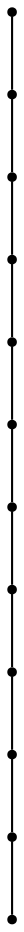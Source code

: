 graph {
  node [shape=point,comment="{\"directed\":false,\"doi\":\"10.1007/978-3-662-45803-7_33\",\"figure\":\"2 (1)\"}"]

  v0 [pos="1174.1548117792,987.9484445051214"]
  v1 [pos="1173.3458942423072,1015.8421308992486"]
  v2 [pos="1173.3458942423072,1043.9859381027297"]
  v3 [pos="1172.5327775110275,1099.78196206852"]
  v4 [pos="1172.5327775110275,1070.0122423810392"]
  v5 [pos="1174.2769701613643,999.7424167276745"]
  v6 [pos="1174.2769701613643,1007.2338275811833"]
  v7 [pos="1173.655743888734,1033.4433332661406"]
  v8 [pos="1173.655743888734,1082.74410402707"]
  v9 [pos="1173.655743888734,1090.8568729847927"]
  v10 [pos="1173.6515446943467,1118.9380863743359"]
  v11 [pos="1172.7204687752899,1126.8003528531074"]

  v11 -- v10 [id="-17",pos="1172.7204687752899,1126.8003528531074 1173.6515446943467,1118.9380863743359 1173.6515446943467,1118.9380863743359 1173.6515446943467,1118.9380863743359"]
  v10 -- v3 [id="-18",pos="1173.6515446943467,1118.9380863743359 1172.5327775110275,1099.78196206852 1172.5327775110275,1099.78196206852 1172.5327775110275,1099.78196206852"]
  v3 -- v9 [id="-19",pos="1172.5327775110275,1099.78196206852 1173.655743888734,1090.8568729847927 1173.655743888734,1090.8568729847927 1173.655743888734,1090.8568729847927"]
  v9 -- v8 [id="-20",pos="1173.655743888734,1090.8568729847927 1173.655743888734,1082.74410402707 1173.655743888734,1082.74410402707 1173.655743888734,1082.74410402707"]
  v8 -- v4 [id="-21",pos="1173.655743888734,1082.74410402707 1172.5327775110275,1070.0122423810392 1172.5327775110275,1070.0122423810392 1172.5327775110275,1070.0122423810392"]
  v4 -- v2 [id="-22",pos="1172.5327775110275,1070.0122423810392 1173.3458942423072,1043.9859381027297 1173.3458942423072,1043.9859381027297 1173.3458942423072,1043.9859381027297"]
  v2 -- v7 [id="-23",pos="1173.3458942423072,1043.9859381027297 1173.655743888734,1033.4433332661406 1173.655743888734,1033.4433332661406 1173.655743888734,1033.4433332661406"]
  v7 -- v1 [id="-24",pos="1173.655743888734,1033.4433332661406 1173.3458942423072,1015.8421308992486 1173.3458942423072,1015.8421308992486 1173.3458942423072,1015.8421308992486"]
  v1 -- v6 [id="-25",pos="1173.3458942423072,1015.8421308992486 1174.2769701613643,1007.2338275811833 1174.2769701613643,1007.2338275811833 1174.2769701613643,1007.2338275811833"]
  v6 -- v5 [id="-26",pos="1174.2769701613643,1007.2338275811833 1174.2769701613643,999.7424167276745 1174.2769701613643,999.7424167276745 1174.2769701613643,999.7424167276745"]
  v5 -- v0 [id="-27",pos="1174.2769701613643,999.7424167276745 1174.1548117792,987.9484445051214 1174.1548117792,987.9484445051214 1174.1548117792,987.9484445051214"]
}